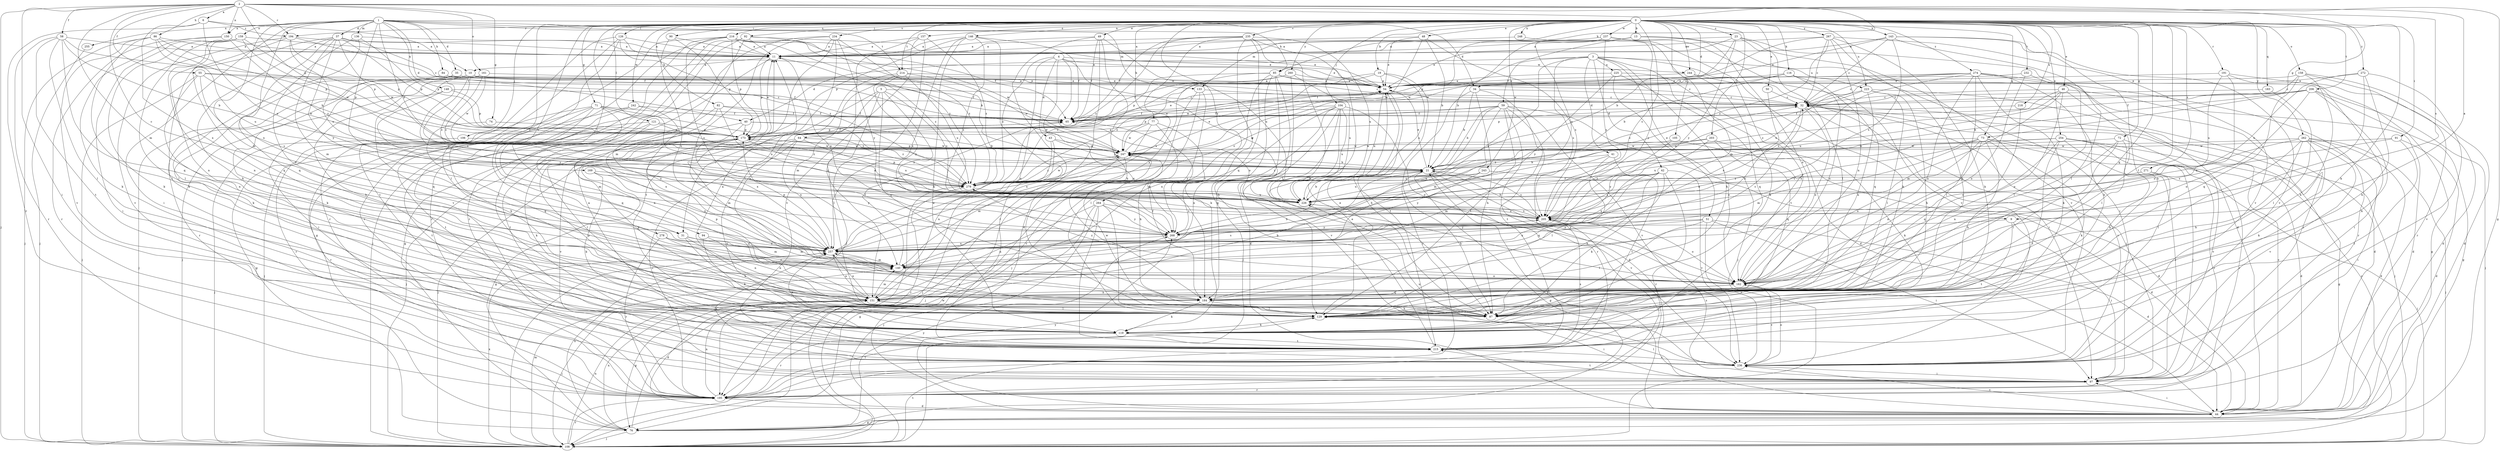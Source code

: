 strict digraph  {
0;
1;
2;
3;
4;
5;
6;
9;
10;
11;
13;
19;
21;
23;
31;
32;
34;
35;
37;
40;
41;
42;
43;
44;
46;
48;
49;
50;
51;
54;
55;
58;
59;
64;
65;
71;
72;
73;
74;
76;
77;
82;
84;
85;
86;
87;
90;
91;
92;
94;
97;
104;
105;
106;
108;
116;
119;
121;
126;
129;
133;
136;
140;
143;
146;
148;
150;
151;
157;
158;
159;
161;
162;
169;
173;
183;
184;
191;
194;
195;
203;
205;
206;
214;
215;
216;
218;
223;
225;
226;
232;
234;
235;
236;
237;
242;
243;
244;
247;
248;
254;
255;
257;
260;
262;
264;
267;
268;
271;
272;
274;
278;
279;
0 -> 13  [label=b];
0 -> 19  [label=b];
0 -> 23  [label=c];
0 -> 31  [label=c];
0 -> 34  [label=d];
0 -> 46  [label=e];
0 -> 48  [label=e];
0 -> 49  [label=e];
0 -> 50  [label=e];
0 -> 71  [label=g];
0 -> 72  [label=g];
0 -> 73  [label=g];
0 -> 77  [label=h];
0 -> 82  [label=h];
0 -> 90  [label=i];
0 -> 91  [label=i];
0 -> 92  [label=i];
0 -> 94  [label=i];
0 -> 104  [label=j];
0 -> 105  [label=j];
0 -> 106  [label=j];
0 -> 116  [label=k];
0 -> 119  [label=k];
0 -> 121  [label=l];
0 -> 126  [label=l];
0 -> 129  [label=l];
0 -> 133  [label=m];
0 -> 143  [label=n];
0 -> 146  [label=n];
0 -> 157  [label=o];
0 -> 158  [label=o];
0 -> 183  [label=q];
0 -> 184  [label=q];
0 -> 191  [label=r];
0 -> 194  [label=r];
0 -> 203  [label=s];
0 -> 205  [label=s];
0 -> 206  [label=t];
0 -> 214  [label=t];
0 -> 216  [label=u];
0 -> 218  [label=u];
0 -> 223  [label=u];
0 -> 232  [label=v];
0 -> 234  [label=v];
0 -> 235  [label=v];
0 -> 237  [label=w];
0 -> 242  [label=w];
0 -> 243  [label=w];
0 -> 244  [label=w];
0 -> 248  [label=x];
0 -> 254  [label=x];
0 -> 260  [label=y];
0 -> 262  [label=y];
0 -> 264  [label=y];
0 -> 267  [label=y];
0 -> 271  [label=z];
0 -> 272  [label=z];
0 -> 274  [label=z];
0 -> 278  [label=z];
1 -> 21  [label=b];
1 -> 34  [label=d];
1 -> 35  [label=d];
1 -> 37  [label=d];
1 -> 40  [label=d];
1 -> 84  [label=h];
1 -> 85  [label=h];
1 -> 97  [label=i];
1 -> 133  [label=m];
1 -> 136  [label=m];
1 -> 140  [label=m];
1 -> 148  [label=n];
1 -> 150  [label=n];
1 -> 159  [label=o];
1 -> 169  [label=p];
1 -> 214  [label=t];
1 -> 255  [label=x];
1 -> 257  [label=x];
2 -> 6  [label=a];
2 -> 9  [label=a];
2 -> 31  [label=c];
2 -> 55  [label=f];
2 -> 58  [label=f];
2 -> 73  [label=g];
2 -> 74  [label=g];
2 -> 76  [label=g];
2 -> 85  [label=h];
2 -> 86  [label=h];
2 -> 97  [label=i];
2 -> 108  [label=j];
2 -> 140  [label=m];
2 -> 150  [label=n];
2 -> 161  [label=o];
2 -> 173  [label=p];
2 -> 194  [label=r];
2 -> 205  [label=s];
3 -> 40  [label=d];
3 -> 41  [label=d];
3 -> 42  [label=d];
3 -> 51  [label=e];
3 -> 59  [label=f];
3 -> 87  [label=h];
3 -> 119  [label=k];
3 -> 205  [label=s];
3 -> 215  [label=t];
3 -> 223  [label=u];
3 -> 225  [label=u];
3 -> 268  [label=y];
4 -> 9  [label=a];
4 -> 43  [label=d];
4 -> 54  [label=e];
4 -> 151  [label=n];
4 -> 162  [label=o];
4 -> 184  [label=q];
4 -> 244  [label=w];
4 -> 279  [label=z];
5 -> 31  [label=c];
5 -> 32  [label=c];
5 -> 64  [label=f];
5 -> 129  [label=l];
5 -> 184  [label=q];
5 -> 226  [label=u];
5 -> 268  [label=y];
6 -> 10  [label=a];
6 -> 194  [label=r];
6 -> 195  [label=r];
6 -> 226  [label=u];
6 -> 257  [label=x];
9 -> 97  [label=i];
9 -> 215  [label=t];
9 -> 268  [label=y];
10 -> 54  [label=e];
10 -> 65  [label=f];
10 -> 97  [label=i];
10 -> 195  [label=r];
10 -> 205  [label=s];
10 -> 279  [label=z];
11 -> 10  [label=a];
11 -> 76  [label=g];
11 -> 173  [label=p];
11 -> 279  [label=z];
13 -> 11  [label=a];
13 -> 97  [label=i];
13 -> 162  [label=o];
13 -> 173  [label=p];
19 -> 54  [label=e];
19 -> 215  [label=t];
19 -> 226  [label=u];
19 -> 247  [label=w];
19 -> 279  [label=z];
21 -> 32  [label=c];
21 -> 54  [label=e];
21 -> 76  [label=g];
21 -> 87  [label=h];
21 -> 162  [label=o];
21 -> 205  [label=s];
21 -> 236  [label=v];
21 -> 279  [label=z];
23 -> 11  [label=a];
23 -> 21  [label=b];
23 -> 44  [label=d];
23 -> 54  [label=e];
23 -> 129  [label=l];
23 -> 236  [label=v];
23 -> 268  [label=y];
31 -> 87  [label=h];
31 -> 140  [label=m];
31 -> 151  [label=n];
31 -> 257  [label=x];
32 -> 65  [label=f];
32 -> 97  [label=i];
32 -> 108  [label=j];
32 -> 162  [label=o];
32 -> 173  [label=p];
32 -> 236  [label=v];
32 -> 257  [label=x];
34 -> 21  [label=b];
34 -> 32  [label=c];
34 -> 87  [label=h];
34 -> 195  [label=r];
34 -> 215  [label=t];
35 -> 54  [label=e];
35 -> 87  [label=h];
35 -> 119  [label=k];
37 -> 11  [label=a];
37 -> 65  [label=f];
37 -> 87  [label=h];
37 -> 119  [label=k];
37 -> 140  [label=m];
37 -> 173  [label=p];
37 -> 184  [label=q];
37 -> 247  [label=w];
37 -> 268  [label=y];
40 -> 21  [label=b];
40 -> 108  [label=j];
40 -> 173  [label=p];
40 -> 257  [label=x];
40 -> 279  [label=z];
41 -> 21  [label=b];
41 -> 129  [label=l];
41 -> 140  [label=m];
41 -> 215  [label=t];
42 -> 87  [label=h];
42 -> 119  [label=k];
42 -> 184  [label=q];
42 -> 195  [label=r];
42 -> 205  [label=s];
42 -> 236  [label=v];
42 -> 257  [label=x];
42 -> 279  [label=z];
43 -> 21  [label=b];
43 -> 108  [label=j];
43 -> 151  [label=n];
43 -> 247  [label=w];
44 -> 21  [label=b];
44 -> 32  [label=c];
44 -> 76  [label=g];
44 -> 97  [label=i];
44 -> 236  [label=v];
44 -> 268  [label=y];
46 -> 32  [label=c];
46 -> 44  [label=d];
46 -> 129  [label=l];
46 -> 140  [label=m];
46 -> 162  [label=o];
46 -> 226  [label=u];
46 -> 279  [label=z];
48 -> 11  [label=a];
48 -> 21  [label=b];
48 -> 54  [label=e];
48 -> 205  [label=s];
48 -> 247  [label=w];
49 -> 11  [label=a];
49 -> 44  [label=d];
49 -> 65  [label=f];
49 -> 87  [label=h];
49 -> 195  [label=r];
49 -> 226  [label=u];
50 -> 32  [label=c];
50 -> 257  [label=x];
51 -> 44  [label=d];
51 -> 97  [label=i];
51 -> 129  [label=l];
51 -> 236  [label=v];
51 -> 257  [label=x];
51 -> 268  [label=y];
54 -> 32  [label=c];
54 -> 87  [label=h];
54 -> 226  [label=u];
55 -> 54  [label=e];
55 -> 65  [label=f];
55 -> 108  [label=j];
55 -> 151  [label=n];
55 -> 205  [label=s];
55 -> 247  [label=w];
58 -> 11  [label=a];
58 -> 21  [label=b];
58 -> 65  [label=f];
58 -> 129  [label=l];
58 -> 184  [label=q];
58 -> 195  [label=r];
58 -> 215  [label=t];
59 -> 21  [label=b];
59 -> 44  [label=d];
59 -> 65  [label=f];
59 -> 129  [label=l];
59 -> 140  [label=m];
59 -> 162  [label=o];
59 -> 173  [label=p];
59 -> 195  [label=r];
59 -> 236  [label=v];
59 -> 257  [label=x];
64 -> 76  [label=g];
64 -> 108  [label=j];
64 -> 195  [label=r];
64 -> 226  [label=u];
64 -> 247  [label=w];
64 -> 257  [label=x];
65 -> 54  [label=e];
65 -> 173  [label=p];
71 -> 65  [label=f];
71 -> 76  [label=g];
71 -> 87  [label=h];
71 -> 140  [label=m];
71 -> 184  [label=q];
71 -> 195  [label=r];
71 -> 205  [label=s];
71 -> 279  [label=z];
72 -> 87  [label=h];
72 -> 129  [label=l];
72 -> 151  [label=n];
72 -> 236  [label=v];
72 -> 247  [label=w];
73 -> 87  [label=h];
73 -> 97  [label=i];
73 -> 119  [label=k];
73 -> 140  [label=m];
73 -> 151  [label=n];
73 -> 162  [label=o];
73 -> 195  [label=r];
73 -> 205  [label=s];
73 -> 247  [label=w];
74 -> 173  [label=p];
74 -> 184  [label=q];
76 -> 108  [label=j];
76 -> 151  [label=n];
76 -> 257  [label=x];
76 -> 268  [label=y];
76 -> 279  [label=z];
77 -> 87  [label=h];
77 -> 173  [label=p];
77 -> 247  [label=w];
77 -> 257  [label=x];
77 -> 268  [label=y];
82 -> 65  [label=f];
82 -> 151  [label=n];
82 -> 215  [label=t];
82 -> 226  [label=u];
82 -> 247  [label=w];
84 -> 32  [label=c];
84 -> 54  [label=e];
84 -> 119  [label=k];
84 -> 205  [label=s];
85 -> 32  [label=c];
85 -> 54  [label=e];
85 -> 87  [label=h];
85 -> 108  [label=j];
85 -> 119  [label=k];
85 -> 151  [label=n];
85 -> 173  [label=p];
85 -> 257  [label=x];
86 -> 11  [label=a];
86 -> 21  [label=b];
86 -> 108  [label=j];
86 -> 129  [label=l];
86 -> 173  [label=p];
86 -> 226  [label=u];
86 -> 236  [label=v];
87 -> 11  [label=a];
87 -> 247  [label=w];
87 -> 257  [label=x];
90 -> 11  [label=a];
90 -> 173  [label=p];
90 -> 257  [label=x];
91 -> 44  [label=d];
91 -> 205  [label=s];
91 -> 215  [label=t];
91 -> 247  [label=w];
92 -> 11  [label=a];
92 -> 21  [label=b];
92 -> 54  [label=e];
92 -> 108  [label=j];
92 -> 140  [label=m];
92 -> 195  [label=r];
92 -> 215  [label=t];
94 -> 119  [label=k];
94 -> 151  [label=n];
94 -> 257  [label=x];
97 -> 129  [label=l];
97 -> 195  [label=r];
97 -> 205  [label=s];
97 -> 215  [label=t];
104 -> 65  [label=f];
104 -> 140  [label=m];
104 -> 151  [label=n];
104 -> 162  [label=o];
104 -> 184  [label=q];
104 -> 226  [label=u];
104 -> 236  [label=v];
104 -> 268  [label=y];
104 -> 279  [label=z];
105 -> 44  [label=d];
105 -> 205  [label=s];
105 -> 247  [label=w];
106 -> 108  [label=j];
106 -> 247  [label=w];
108 -> 32  [label=c];
108 -> 140  [label=m];
108 -> 151  [label=n];
108 -> 195  [label=r];
108 -> 215  [label=t];
108 -> 247  [label=w];
108 -> 257  [label=x];
116 -> 21  [label=b];
116 -> 54  [label=e];
116 -> 65  [label=f];
116 -> 97  [label=i];
116 -> 162  [label=o];
116 -> 184  [label=q];
119 -> 173  [label=p];
119 -> 195  [label=r];
119 -> 215  [label=t];
119 -> 257  [label=x];
121 -> 173  [label=p];
121 -> 195  [label=r];
121 -> 215  [label=t];
121 -> 257  [label=x];
121 -> 279  [label=z];
126 -> 11  [label=a];
126 -> 54  [label=e];
126 -> 129  [label=l];
126 -> 195  [label=r];
126 -> 215  [label=t];
126 -> 279  [label=z];
129 -> 54  [label=e];
129 -> 97  [label=i];
129 -> 119  [label=k];
129 -> 173  [label=p];
133 -> 32  [label=c];
133 -> 108  [label=j];
133 -> 129  [label=l];
133 -> 195  [label=r];
136 -> 11  [label=a];
136 -> 129  [label=l];
136 -> 162  [label=o];
136 -> 173  [label=p];
140 -> 21  [label=b];
140 -> 32  [label=c];
140 -> 65  [label=f];
140 -> 162  [label=o];
143 -> 11  [label=a];
143 -> 32  [label=c];
143 -> 54  [label=e];
143 -> 87  [label=h];
143 -> 129  [label=l];
143 -> 205  [label=s];
143 -> 236  [label=v];
146 -> 11  [label=a];
146 -> 65  [label=f];
146 -> 119  [label=k];
146 -> 173  [label=p];
146 -> 205  [label=s];
146 -> 215  [label=t];
146 -> 257  [label=x];
148 -> 32  [label=c];
148 -> 108  [label=j];
148 -> 173  [label=p];
148 -> 268  [label=y];
150 -> 11  [label=a];
150 -> 119  [label=k];
150 -> 195  [label=r];
150 -> 279  [label=z];
151 -> 21  [label=b];
151 -> 44  [label=d];
151 -> 76  [label=g];
151 -> 87  [label=h];
151 -> 108  [label=j];
151 -> 129  [label=l];
151 -> 140  [label=m];
151 -> 173  [label=p];
151 -> 257  [label=x];
157 -> 11  [label=a];
157 -> 108  [label=j];
157 -> 151  [label=n];
157 -> 236  [label=v];
157 -> 279  [label=z];
158 -> 32  [label=c];
158 -> 44  [label=d];
158 -> 54  [label=e];
158 -> 87  [label=h];
158 -> 184  [label=q];
158 -> 195  [label=r];
159 -> 11  [label=a];
159 -> 97  [label=i];
159 -> 119  [label=k];
159 -> 129  [label=l];
159 -> 151  [label=n];
159 -> 173  [label=p];
159 -> 184  [label=q];
159 -> 247  [label=w];
161 -> 54  [label=e];
161 -> 108  [label=j];
161 -> 184  [label=q];
161 -> 247  [label=w];
161 -> 279  [label=z];
162 -> 151  [label=n];
162 -> 184  [label=q];
162 -> 236  [label=v];
162 -> 279  [label=z];
169 -> 119  [label=k];
169 -> 257  [label=x];
169 -> 268  [label=y];
169 -> 279  [label=z];
173 -> 11  [label=a];
173 -> 54  [label=e];
173 -> 65  [label=f];
173 -> 119  [label=k];
173 -> 129  [label=l];
173 -> 140  [label=m];
173 -> 226  [label=u];
173 -> 236  [label=v];
173 -> 247  [label=w];
183 -> 32  [label=c];
183 -> 129  [label=l];
184 -> 65  [label=f];
184 -> 119  [label=k];
184 -> 129  [label=l];
191 -> 44  [label=d];
191 -> 54  [label=e];
191 -> 97  [label=i];
191 -> 162  [label=o];
191 -> 226  [label=u];
194 -> 11  [label=a];
194 -> 32  [label=c];
194 -> 151  [label=n];
194 -> 173  [label=p];
194 -> 226  [label=u];
194 -> 236  [label=v];
195 -> 44  [label=d];
195 -> 129  [label=l];
195 -> 151  [label=n];
203 -> 119  [label=k];
203 -> 184  [label=q];
203 -> 247  [label=w];
203 -> 268  [label=y];
203 -> 279  [label=z];
205 -> 21  [label=b];
205 -> 162  [label=o];
205 -> 195  [label=r];
205 -> 226  [label=u];
205 -> 268  [label=y];
206 -> 21  [label=b];
206 -> 32  [label=c];
206 -> 65  [label=f];
206 -> 76  [label=g];
206 -> 108  [label=j];
206 -> 119  [label=k];
206 -> 162  [label=o];
214 -> 54  [label=e];
214 -> 140  [label=m];
214 -> 162  [label=o];
214 -> 226  [label=u];
214 -> 247  [label=w];
214 -> 268  [label=y];
215 -> 11  [label=a];
215 -> 54  [label=e];
215 -> 205  [label=s];
215 -> 236  [label=v];
216 -> 11  [label=a];
216 -> 54  [label=e];
216 -> 65  [label=f];
216 -> 76  [label=g];
216 -> 173  [label=p];
216 -> 195  [label=r];
216 -> 236  [label=v];
216 -> 247  [label=w];
216 -> 268  [label=y];
216 -> 279  [label=z];
218 -> 65  [label=f];
218 -> 162  [label=o];
223 -> 32  [label=c];
223 -> 44  [label=d];
223 -> 87  [label=h];
223 -> 129  [label=l];
223 -> 151  [label=n];
223 -> 226  [label=u];
225 -> 44  [label=d];
225 -> 54  [label=e];
225 -> 108  [label=j];
225 -> 162  [label=o];
225 -> 268  [label=y];
226 -> 21  [label=b];
226 -> 205  [label=s];
232 -> 54  [label=e];
232 -> 129  [label=l];
232 -> 162  [label=o];
234 -> 11  [label=a];
234 -> 129  [label=l];
234 -> 195  [label=r];
234 -> 215  [label=t];
234 -> 257  [label=x];
234 -> 268  [label=y];
234 -> 279  [label=z];
235 -> 11  [label=a];
235 -> 65  [label=f];
235 -> 87  [label=h];
235 -> 129  [label=l];
235 -> 184  [label=q];
235 -> 226  [label=u];
235 -> 257  [label=x];
235 -> 268  [label=y];
235 -> 279  [label=z];
236 -> 97  [label=i];
236 -> 162  [label=o];
236 -> 226  [label=u];
236 -> 257  [label=x];
237 -> 11  [label=a];
237 -> 21  [label=b];
237 -> 119  [label=k];
237 -> 140  [label=m];
237 -> 205  [label=s];
237 -> 226  [label=u];
237 -> 236  [label=v];
237 -> 247  [label=w];
242 -> 65  [label=f];
242 -> 108  [label=j];
242 -> 215  [label=t];
242 -> 257  [label=x];
243 -> 44  [label=d];
243 -> 226  [label=u];
243 -> 268  [label=y];
243 -> 279  [label=z];
244 -> 54  [label=e];
244 -> 97  [label=i];
244 -> 184  [label=q];
247 -> 21  [label=b];
247 -> 54  [label=e];
247 -> 108  [label=j];
247 -> 140  [label=m];
247 -> 173  [label=p];
247 -> 279  [label=z];
248 -> 11  [label=a];
248 -> 268  [label=y];
254 -> 44  [label=d];
254 -> 76  [label=g];
254 -> 97  [label=i];
254 -> 184  [label=q];
254 -> 195  [label=r];
254 -> 215  [label=t];
254 -> 226  [label=u];
254 -> 247  [label=w];
255 -> 108  [label=j];
257 -> 140  [label=m];
257 -> 151  [label=n];
257 -> 173  [label=p];
257 -> 205  [label=s];
257 -> 247  [label=w];
260 -> 44  [label=d];
260 -> 54  [label=e];
260 -> 65  [label=f];
260 -> 226  [label=u];
260 -> 279  [label=z];
262 -> 44  [label=d];
262 -> 87  [label=h];
262 -> 97  [label=i];
262 -> 108  [label=j];
262 -> 119  [label=k];
262 -> 129  [label=l];
262 -> 226  [label=u];
262 -> 236  [label=v];
262 -> 247  [label=w];
264 -> 76  [label=g];
264 -> 108  [label=j];
264 -> 129  [label=l];
264 -> 151  [label=n];
264 -> 205  [label=s];
264 -> 215  [label=t];
264 -> 268  [label=y];
267 -> 11  [label=a];
267 -> 32  [label=c];
267 -> 87  [label=h];
267 -> 119  [label=k];
267 -> 151  [label=n];
267 -> 236  [label=v];
267 -> 247  [label=w];
267 -> 279  [label=z];
268 -> 11  [label=a];
268 -> 257  [label=x];
271 -> 108  [label=j];
271 -> 215  [label=t];
271 -> 226  [label=u];
271 -> 279  [label=z];
272 -> 54  [label=e];
272 -> 87  [label=h];
272 -> 162  [label=o];
272 -> 226  [label=u];
272 -> 236  [label=v];
274 -> 32  [label=c];
274 -> 54  [label=e];
274 -> 76  [label=g];
274 -> 87  [label=h];
274 -> 119  [label=k];
274 -> 129  [label=l];
274 -> 162  [label=o];
274 -> 195  [label=r];
274 -> 205  [label=s];
274 -> 226  [label=u];
278 -> 140  [label=m];
278 -> 162  [label=o];
278 -> 195  [label=r];
278 -> 257  [label=x];
279 -> 173  [label=p];
279 -> 195  [label=r];
279 -> 226  [label=u];
279 -> 247  [label=w];
}
